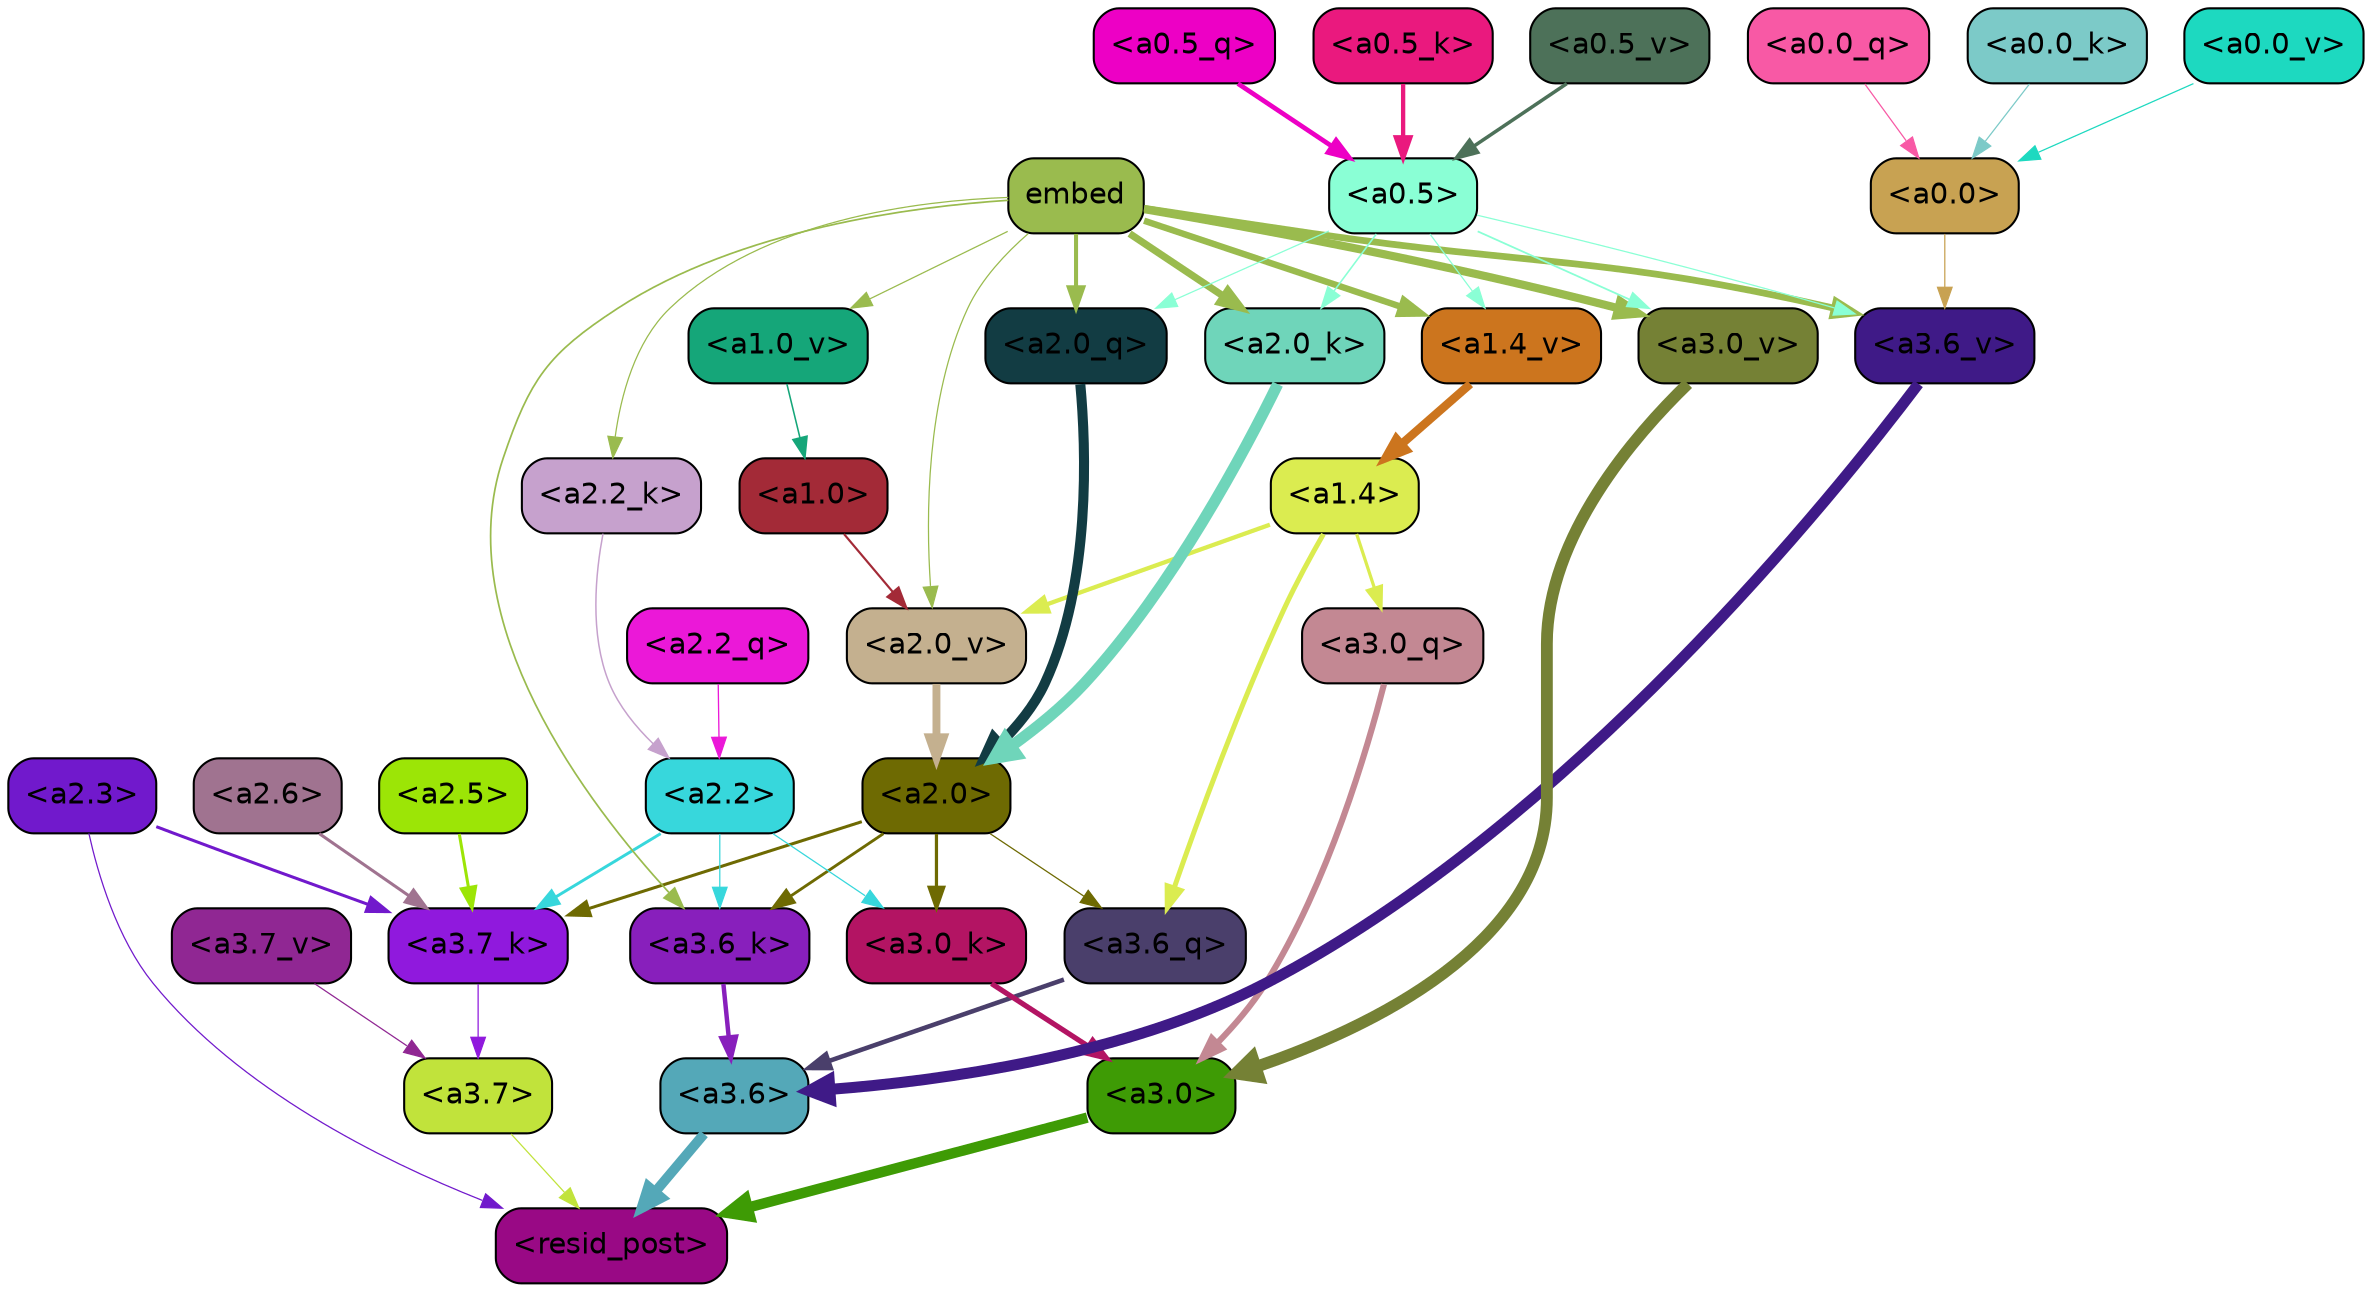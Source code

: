 strict digraph "" {
	graph [bgcolor=transparent,
		layout=dot,
		overlap=false,
		splines=true
	];
	"<a3.7>"	[color=black,
		fillcolor="#c1e33b",
		fontname=Helvetica,
		shape=box,
		style="filled, rounded"];
	"<resid_post>"	[color=black,
		fillcolor="#990985",
		fontname=Helvetica,
		shape=box,
		style="filled, rounded"];
	"<a3.7>" -> "<resid_post>"	[color="#c1e33b",
		penwidth=0.6];
	"<a3.6>"	[color=black,
		fillcolor="#54a8b8",
		fontname=Helvetica,
		shape=box,
		style="filled, rounded"];
	"<a3.6>" -> "<resid_post>"	[color="#54a8b8",
		penwidth=4.749041676521301];
	"<a3.0>"	[color=black,
		fillcolor="#3e9b05",
		fontname=Helvetica,
		shape=box,
		style="filled, rounded"];
	"<a3.0>" -> "<resid_post>"	[color="#3e9b05",
		penwidth=5.004215121269226];
	"<a2.3>"	[color=black,
		fillcolor="#7119cc",
		fontname=Helvetica,
		shape=box,
		style="filled, rounded"];
	"<a2.3>" -> "<resid_post>"	[color="#7119cc",
		penwidth=0.6];
	"<a3.7_k>"	[color=black,
		fillcolor="#9019dd",
		fontname=Helvetica,
		shape=box,
		style="filled, rounded"];
	"<a2.3>" -> "<a3.7_k>"	[color="#7119cc",
		penwidth=1.4559586644172668];
	"<a3.6_q>"	[color=black,
		fillcolor="#4a3f6b",
		fontname=Helvetica,
		shape=box,
		style="filled, rounded"];
	"<a3.6_q>" -> "<a3.6>"	[color="#4a3f6b",
		penwidth=2.199681341648102];
	"<a3.0_q>"	[color=black,
		fillcolor="#c38893",
		fontname=Helvetica,
		shape=box,
		style="filled, rounded"];
	"<a3.0_q>" -> "<a3.0>"	[color="#c38893",
		penwidth=2.9459195733070374];
	"<a3.7_k>" -> "<a3.7>"	[color="#9019dd",
		penwidth=0.6];
	"<a3.6_k>"	[color=black,
		fillcolor="#881fbc",
		fontname=Helvetica,
		shape=box,
		style="filled, rounded"];
	"<a3.6_k>" -> "<a3.6>"	[color="#881fbc",
		penwidth=2.13908451795578];
	"<a3.0_k>"	[color=black,
		fillcolor="#b31463",
		fontname=Helvetica,
		shape=box,
		style="filled, rounded"];
	"<a3.0_k>" -> "<a3.0>"	[color="#b31463",
		penwidth=2.520303964614868];
	"<a3.7_v>"	[color=black,
		fillcolor="#902793",
		fontname=Helvetica,
		shape=box,
		style="filled, rounded"];
	"<a3.7_v>" -> "<a3.7>"	[color="#902793",
		penwidth=0.6];
	"<a3.6_v>"	[color=black,
		fillcolor="#3f1a87",
		fontname=Helvetica,
		shape=box,
		style="filled, rounded"];
	"<a3.6_v>" -> "<a3.6>"	[color="#3f1a87",
		penwidth=5.297133803367615];
	"<a3.0_v>"	[color=black,
		fillcolor="#758135",
		fontname=Helvetica,
		shape=box,
		style="filled, rounded"];
	"<a3.0_v>" -> "<a3.0>"	[color="#758135",
		penwidth=5.680712580680847];
	"<a2.0>"	[color=black,
		fillcolor="#6e6a02",
		fontname=Helvetica,
		shape=box,
		style="filled, rounded"];
	"<a2.0>" -> "<a3.6_q>"	[color="#6e6a02",
		penwidth=0.6];
	"<a2.0>" -> "<a3.7_k>"	[color="#6e6a02",
		penwidth=1.4582423567771912];
	"<a2.0>" -> "<a3.6_k>"	[color="#6e6a02",
		penwidth=1.3792681694030762];
	"<a2.0>" -> "<a3.0_k>"	[color="#6e6a02",
		penwidth=1.5433646440505981];
	"<a1.4>"	[color=black,
		fillcolor="#dbec50",
		fontname=Helvetica,
		shape=box,
		style="filled, rounded"];
	"<a1.4>" -> "<a3.6_q>"	[color="#dbec50",
		penwidth=2.407962203025818];
	"<a1.4>" -> "<a3.0_q>"	[color="#dbec50",
		penwidth=1.5490156412124634];
	"<a2.0_v>"	[color=black,
		fillcolor="#c4b08f",
		fontname=Helvetica,
		shape=box,
		style="filled, rounded"];
	"<a1.4>" -> "<a2.0_v>"	[color="#dbec50",
		penwidth=2.058677911758423];
	"<a2.6>"	[color=black,
		fillcolor="#a07390",
		fontname=Helvetica,
		shape=box,
		style="filled, rounded"];
	"<a2.6>" -> "<a3.7_k>"	[color="#a07390",
		penwidth=1.468173325061798];
	"<a2.5>"	[color=black,
		fillcolor="#9ce506",
		fontname=Helvetica,
		shape=box,
		style="filled, rounded"];
	"<a2.5>" -> "<a3.7_k>"	[color="#9ce506",
		penwidth=1.457568109035492];
	"<a2.2>"	[color=black,
		fillcolor="#37d7dc",
		fontname=Helvetica,
		shape=box,
		style="filled, rounded"];
	"<a2.2>" -> "<a3.7_k>"	[color="#37d7dc",
		penwidth=1.4199435114860535];
	"<a2.2>" -> "<a3.6_k>"	[color="#37d7dc",
		penwidth=0.6];
	"<a2.2>" -> "<a3.0_k>"	[color="#37d7dc",
		penwidth=0.6];
	embed	[color=black,
		fillcolor="#9abb4e",
		fontname=Helvetica,
		shape=box,
		style="filled, rounded"];
	embed -> "<a3.6_k>"	[color="#9abb4e",
		penwidth=0.8273519277572632];
	embed -> "<a3.6_v>"	[color="#9abb4e",
		penwidth=3.2414157912135124];
	embed -> "<a3.0_v>"	[color="#9abb4e",
		penwidth=3.929257571697235];
	"<a2.0_q>"	[color=black,
		fillcolor="#123c43",
		fontname=Helvetica,
		shape=box,
		style="filled, rounded"];
	embed -> "<a2.0_q>"	[color="#9abb4e",
		penwidth=1.9435837268829346];
	"<a2.2_k>"	[color=black,
		fillcolor="#c6a1cd",
		fontname=Helvetica,
		shape=box,
		style="filled, rounded"];
	embed -> "<a2.2_k>"	[color="#9abb4e",
		penwidth=0.6];
	"<a2.0_k>"	[color=black,
		fillcolor="#6fd5ba",
		fontname=Helvetica,
		shape=box,
		style="filled, rounded"];
	embed -> "<a2.0_k>"	[color="#9abb4e",
		penwidth=3.4579111337661743];
	embed -> "<a2.0_v>"	[color="#9abb4e",
		penwidth=0.6];
	"<a1.4_v>"	[color=black,
		fillcolor="#cc751e",
		fontname=Helvetica,
		shape=box,
		style="filled, rounded"];
	embed -> "<a1.4_v>"	[color="#9abb4e",
		penwidth=3.0905416011810303];
	"<a1.0_v>"	[color=black,
		fillcolor="#15a679",
		fontname=Helvetica,
		shape=box,
		style="filled, rounded"];
	embed -> "<a1.0_v>"	[color="#9abb4e",
		penwidth=0.6];
	"<a0.5>"	[color=black,
		fillcolor="#8affd5",
		fontname=Helvetica,
		shape=box,
		style="filled, rounded"];
	"<a0.5>" -> "<a3.6_v>"	[color="#8affd5",
		penwidth=0.6];
	"<a0.5>" -> "<a3.0_v>"	[color="#8affd5",
		penwidth=0.8535017371177673];
	"<a0.5>" -> "<a2.0_q>"	[color="#8affd5",
		penwidth=0.6];
	"<a0.5>" -> "<a2.0_k>"	[color="#8affd5",
		penwidth=0.7646331787109375];
	"<a0.5>" -> "<a1.4_v>"	[color="#8affd5",
		penwidth=0.6];
	"<a0.0>"	[color=black,
		fillcolor="#c8a252",
		fontname=Helvetica,
		shape=box,
		style="filled, rounded"];
	"<a0.0>" -> "<a3.6_v>"	[color="#c8a252",
		penwidth=0.6];
	"<a2.2_q>"	[color=black,
		fillcolor="#eb18d8",
		fontname=Helvetica,
		shape=box,
		style="filled, rounded"];
	"<a2.2_q>" -> "<a2.2>"	[color="#eb18d8",
		penwidth=0.6301735639572144];
	"<a2.0_q>" -> "<a2.0>"	[color="#123c43",
		penwidth=4.832814455032349];
	"<a2.2_k>" -> "<a2.2>"	[color="#c6a1cd",
		penwidth=0.7200896441936493];
	"<a2.0_k>" -> "<a2.0>"	[color="#6fd5ba",
		penwidth=5.423068851232529];
	"<a2.0_v>" -> "<a2.0>"	[color="#c4b08f",
		penwidth=3.7890332341194153];
	"<a1.0>"	[color=black,
		fillcolor="#a32a37",
		fontname=Helvetica,
		shape=box,
		style="filled, rounded"];
	"<a1.0>" -> "<a2.0_v>"	[color="#a32a37",
		penwidth=1.041085124015808];
	"<a1.4_v>" -> "<a1.4>"	[color="#cc751e",
		penwidth=4.065267086029053];
	"<a1.0_v>" -> "<a1.0>"	[color="#15a679",
		penwidth=0.7517843246459961];
	"<a0.5_q>"	[color=black,
		fillcolor="#ed00c5",
		fontname=Helvetica,
		shape=box,
		style="filled, rounded"];
	"<a0.5_q>" -> "<a0.5>"	[color="#ed00c5",
		penwidth=2.2789151668548584];
	"<a0.0_q>"	[color=black,
		fillcolor="#f859a5",
		fontname=Helvetica,
		shape=box,
		style="filled, rounded"];
	"<a0.0_q>" -> "<a0.0>"	[color="#f859a5",
		penwidth=0.6];
	"<a0.5_k>"	[color=black,
		fillcolor="#ea197e",
		fontname=Helvetica,
		shape=box,
		style="filled, rounded"];
	"<a0.5_k>" -> "<a0.5>"	[color="#ea197e",
		penwidth=2.067288637161255];
	"<a0.0_k>"	[color=black,
		fillcolor="#7ccac8",
		fontname=Helvetica,
		shape=box,
		style="filled, rounded"];
	"<a0.0_k>" -> "<a0.0>"	[color="#7ccac8",
		penwidth=0.6];
	"<a0.5_v>"	[color=black,
		fillcolor="#4d7159",
		fontname=Helvetica,
		shape=box,
		style="filled, rounded"];
	"<a0.5_v>" -> "<a0.5>"	[color="#4d7159",
		penwidth=1.6968014240264893];
	"<a0.0_v>"	[color=black,
		fillcolor="#1dd9c0",
		fontname=Helvetica,
		shape=box,
		style="filled, rounded"];
	"<a0.0_v>" -> "<a0.0>"	[color="#1dd9c0",
		penwidth=0.6];
}
